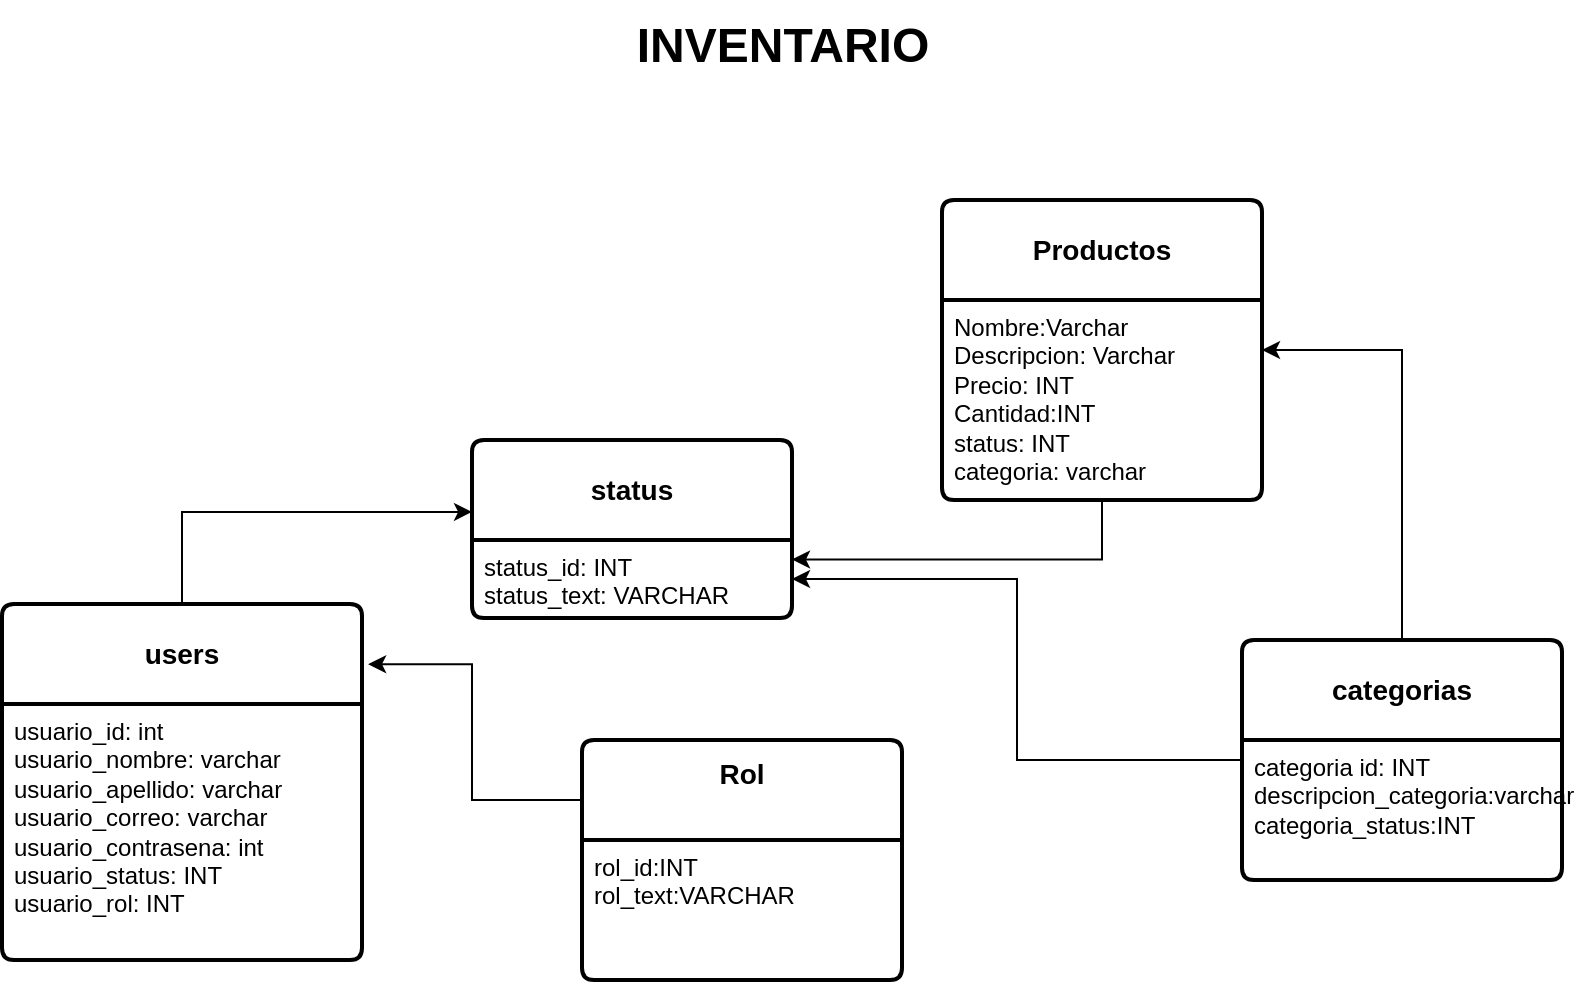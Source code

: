 <mxfile version="24.2.5" type="device">
  <diagram name="Página-1" id="xbPTR-oCvCRbQOjM6X14">
    <mxGraphModel dx="1315" dy="1674" grid="1" gridSize="10" guides="1" tooltips="1" connect="1" arrows="1" fold="1" page="1" pageScale="1" pageWidth="827" pageHeight="1169" math="0" shadow="0">
      <root>
        <mxCell id="0" />
        <mxCell id="1" parent="0" />
        <mxCell id="L85n3WBJSnVvxrAXj8Ar-6" value="&lt;b&gt;users&lt;/b&gt;" style="swimlane;childLayout=stackLayout;horizontal=1;startSize=50;horizontalStack=0;rounded=1;fontSize=14;fontStyle=0;strokeWidth=2;resizeParent=0;resizeLast=1;shadow=0;dashed=0;align=center;arcSize=4;whiteSpace=wrap;html=1;" parent="1" vertex="1">
          <mxGeometry x="20" y="122" width="180" height="178" as="geometry" />
        </mxCell>
        <mxCell id="L85n3WBJSnVvxrAXj8Ar-7" value="&lt;div&gt;usuario_id: int&lt;br&gt;&lt;/div&gt;&lt;div&gt;usuario_nombre: varchar&lt;br&gt;&lt;/div&gt;&lt;div&gt;usuario_apellido: varchar&lt;br&gt;&lt;/div&gt;&lt;div&gt;usuario_correo: varchar&lt;br&gt;&lt;/div&gt;&lt;div&gt;usuario_contrasena: int&lt;/div&gt;&lt;div&gt;usuario_status: INT&lt;/div&gt;&lt;div&gt;usuario_rol: INT&lt;br&gt;&lt;/div&gt;&lt;div&gt;&lt;br&gt;&lt;/div&gt;&lt;div&gt;&lt;br&gt;&lt;/div&gt;" style="align=left;strokeColor=none;fillColor=none;spacingLeft=4;fontSize=12;verticalAlign=top;resizable=0;rotatable=0;part=1;html=1;" parent="L85n3WBJSnVvxrAXj8Ar-6" vertex="1">
          <mxGeometry y="50" width="180" height="128" as="geometry" />
        </mxCell>
        <mxCell id="L85n3WBJSnVvxrAXj8Ar-9" value="&lt;b&gt;status&lt;/b&gt;" style="swimlane;childLayout=stackLayout;horizontal=1;startSize=50;horizontalStack=0;rounded=1;fontSize=14;fontStyle=0;strokeWidth=2;resizeParent=0;resizeLast=1;shadow=0;dashed=0;align=center;arcSize=4;whiteSpace=wrap;html=1;" parent="1" vertex="1">
          <mxGeometry x="255" y="40" width="160" height="89" as="geometry" />
        </mxCell>
        <mxCell id="L85n3WBJSnVvxrAXj8Ar-10" value="&lt;div&gt;status_id: INT&lt;/div&gt;&lt;div&gt;status_text: VARCHAR&lt;br&gt;&lt;/div&gt;" style="align=left;strokeColor=none;fillColor=none;spacingLeft=4;fontSize=12;verticalAlign=top;resizable=0;rotatable=0;part=1;html=1;" parent="L85n3WBJSnVvxrAXj8Ar-9" vertex="1">
          <mxGeometry y="50" width="160" height="39" as="geometry" />
        </mxCell>
        <mxCell id="L85n3WBJSnVvxrAXj8Ar-31" value="&lt;div&gt;&lt;b&gt;Rol&lt;/b&gt;&lt;/div&gt;&lt;div&gt;&lt;br&gt;&lt;/div&gt;" style="swimlane;childLayout=stackLayout;horizontal=1;startSize=50;horizontalStack=0;rounded=1;fontSize=14;fontStyle=0;strokeWidth=2;resizeParent=0;resizeLast=1;shadow=0;dashed=0;align=center;arcSize=4;whiteSpace=wrap;html=1;" parent="1" vertex="1">
          <mxGeometry x="310" y="190" width="160" height="120" as="geometry" />
        </mxCell>
        <mxCell id="L85n3WBJSnVvxrAXj8Ar-32" value="&lt;div&gt;rol_id:INT&lt;/div&gt;&lt;div&gt;rol_text:VARCHAR&lt;br&gt;&lt;/div&gt;" style="align=left;strokeColor=none;fillColor=none;spacingLeft=4;fontSize=12;verticalAlign=top;resizable=0;rotatable=0;part=1;html=1;" parent="L85n3WBJSnVvxrAXj8Ar-31" vertex="1">
          <mxGeometry y="50" width="160" height="70" as="geometry" />
        </mxCell>
        <mxCell id="L85n3WBJSnVvxrAXj8Ar-72" value="&lt;b&gt;Productos&lt;/b&gt;" style="swimlane;childLayout=stackLayout;horizontal=1;startSize=50;horizontalStack=0;rounded=1;fontSize=14;fontStyle=0;strokeWidth=2;resizeParent=0;resizeLast=1;shadow=0;dashed=0;align=center;arcSize=4;whiteSpace=wrap;html=1;" parent="1" vertex="1">
          <mxGeometry x="490" y="-80" width="160" height="150" as="geometry" />
        </mxCell>
        <mxCell id="L85n3WBJSnVvxrAXj8Ar-73" value="&lt;div&gt;Nombre:Varchar&lt;/div&gt;&lt;div&gt;Descripcion: Varchar&lt;/div&gt;&lt;div&gt;Precio: INT&lt;/div&gt;&lt;div&gt;Cantidad:INT&lt;/div&gt;&lt;div&gt;status: INT&lt;br&gt;&lt;/div&gt;&lt;div&gt;categoria: varchar&lt;br&gt;&lt;/div&gt;" style="align=left;strokeColor=none;fillColor=none;spacingLeft=4;fontSize=12;verticalAlign=top;resizable=0;rotatable=0;part=1;html=1;" parent="L85n3WBJSnVvxrAXj8Ar-72" vertex="1">
          <mxGeometry y="50" width="160" height="100" as="geometry" />
        </mxCell>
        <mxCell id="SfglfKDmZpsh_MLC09GV-9" style="edgeStyle=orthogonalEdgeStyle;rounded=0;orthogonalLoop=1;jettySize=auto;html=1;exitX=0.5;exitY=0;exitDx=0;exitDy=0;entryX=1;entryY=0.25;entryDx=0;entryDy=0;" edge="1" parent="1" source="L85n3WBJSnVvxrAXj8Ar-91" target="L85n3WBJSnVvxrAXj8Ar-73">
          <mxGeometry relative="1" as="geometry" />
        </mxCell>
        <mxCell id="SfglfKDmZpsh_MLC09GV-10" style="edgeStyle=orthogonalEdgeStyle;rounded=0;orthogonalLoop=1;jettySize=auto;html=1;exitX=0;exitY=0.5;exitDx=0;exitDy=0;entryX=1;entryY=0.5;entryDx=0;entryDy=0;" edge="1" parent="1" source="L85n3WBJSnVvxrAXj8Ar-91" target="L85n3WBJSnVvxrAXj8Ar-10">
          <mxGeometry relative="1" as="geometry" />
        </mxCell>
        <mxCell id="L85n3WBJSnVvxrAXj8Ar-91" value="&lt;b&gt;categorias&lt;/b&gt;" style="swimlane;childLayout=stackLayout;horizontal=1;startSize=50;horizontalStack=0;rounded=1;fontSize=14;fontStyle=0;strokeWidth=2;resizeParent=0;resizeLast=1;shadow=0;dashed=0;align=center;arcSize=4;whiteSpace=wrap;html=1;" parent="1" vertex="1">
          <mxGeometry x="640" y="140" width="160" height="120" as="geometry" />
        </mxCell>
        <mxCell id="L85n3WBJSnVvxrAXj8Ar-92" value="categoria id: INT&lt;div&gt;descripcion_categoria:varchar&lt;br&gt;&lt;/div&gt;&lt;div&gt;categoria_status:INT&lt;/div&gt;" style="align=left;strokeColor=none;fillColor=none;spacingLeft=4;fontSize=12;verticalAlign=top;resizable=0;rotatable=0;part=1;html=1;" parent="L85n3WBJSnVvxrAXj8Ar-91" vertex="1">
          <mxGeometry y="50" width="160" height="70" as="geometry" />
        </mxCell>
        <mxCell id="L85n3WBJSnVvxrAXj8Ar-101" value="&lt;div&gt;&lt;b&gt;&lt;font style=&quot;font-size: 24px;&quot;&gt;INVENTARIO&lt;/font&gt;&lt;/b&gt;&lt;/div&gt;&lt;div&gt;&lt;br&gt;&lt;/div&gt;" style="text;html=1;align=center;verticalAlign=middle;resizable=0;points=[];autosize=1;strokeColor=none;fillColor=none;" parent="1" vertex="1">
          <mxGeometry x="325" y="-180" width="170" height="60" as="geometry" />
        </mxCell>
        <mxCell id="SfglfKDmZpsh_MLC09GV-5" style="edgeStyle=orthogonalEdgeStyle;rounded=0;orthogonalLoop=1;jettySize=auto;html=1;exitX=0.5;exitY=0;exitDx=0;exitDy=0;entryX=0;entryY=0.404;entryDx=0;entryDy=0;entryPerimeter=0;" edge="1" parent="1" source="L85n3WBJSnVvxrAXj8Ar-6" target="L85n3WBJSnVvxrAXj8Ar-9">
          <mxGeometry relative="1" as="geometry" />
        </mxCell>
        <mxCell id="SfglfKDmZpsh_MLC09GV-7" style="edgeStyle=orthogonalEdgeStyle;rounded=0;orthogonalLoop=1;jettySize=auto;html=1;exitX=0.5;exitY=1;exitDx=0;exitDy=0;entryX=1;entryY=0.25;entryDx=0;entryDy=0;" edge="1" parent="1" source="L85n3WBJSnVvxrAXj8Ar-73" target="L85n3WBJSnVvxrAXj8Ar-10">
          <mxGeometry relative="1" as="geometry" />
        </mxCell>
        <mxCell id="SfglfKDmZpsh_MLC09GV-11" style="edgeStyle=orthogonalEdgeStyle;rounded=0;orthogonalLoop=1;jettySize=auto;html=1;exitX=0;exitY=0.25;exitDx=0;exitDy=0;entryX=1.017;entryY=0.169;entryDx=0;entryDy=0;entryPerimeter=0;" edge="1" parent="1" source="L85n3WBJSnVvxrAXj8Ar-31" target="L85n3WBJSnVvxrAXj8Ar-6">
          <mxGeometry relative="1" as="geometry" />
        </mxCell>
      </root>
    </mxGraphModel>
  </diagram>
</mxfile>
